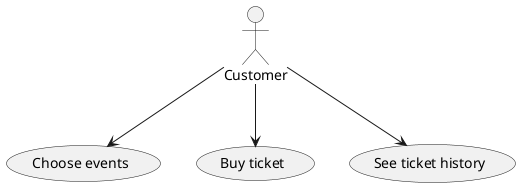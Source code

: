 @startuml

Customer --> (Choose events)
Customer --> (Buy ticket)
Customer --> (See ticket history)

newpage

OrganizerLevelTwo -->(Create Events<seated>)
OrganizerLevelTwo -->(Delete Events<seated>)
OrganizerLevelTwo -->(Edit Events<seated>)
OrganizerLevelTwo -->(Create Location)
OrganizerLevelTwo -->(Delete Location)
OrganizerLevelTwo -->(Edit Location)
OrganizerLevelTwo -->(Create Rooms)
OrganizerLevelTwo -->(Delete Rooms)
OrganizerLevelTwo -->(Edit Rooms)

newpage

OrganizerLevelOne -->(Create Events<nonseated>)
OrganizerLevelOne -->(Delete Events<nonseated>)
OrganizerLevelOne -->(Edit Events<nonseated>)

@enduml